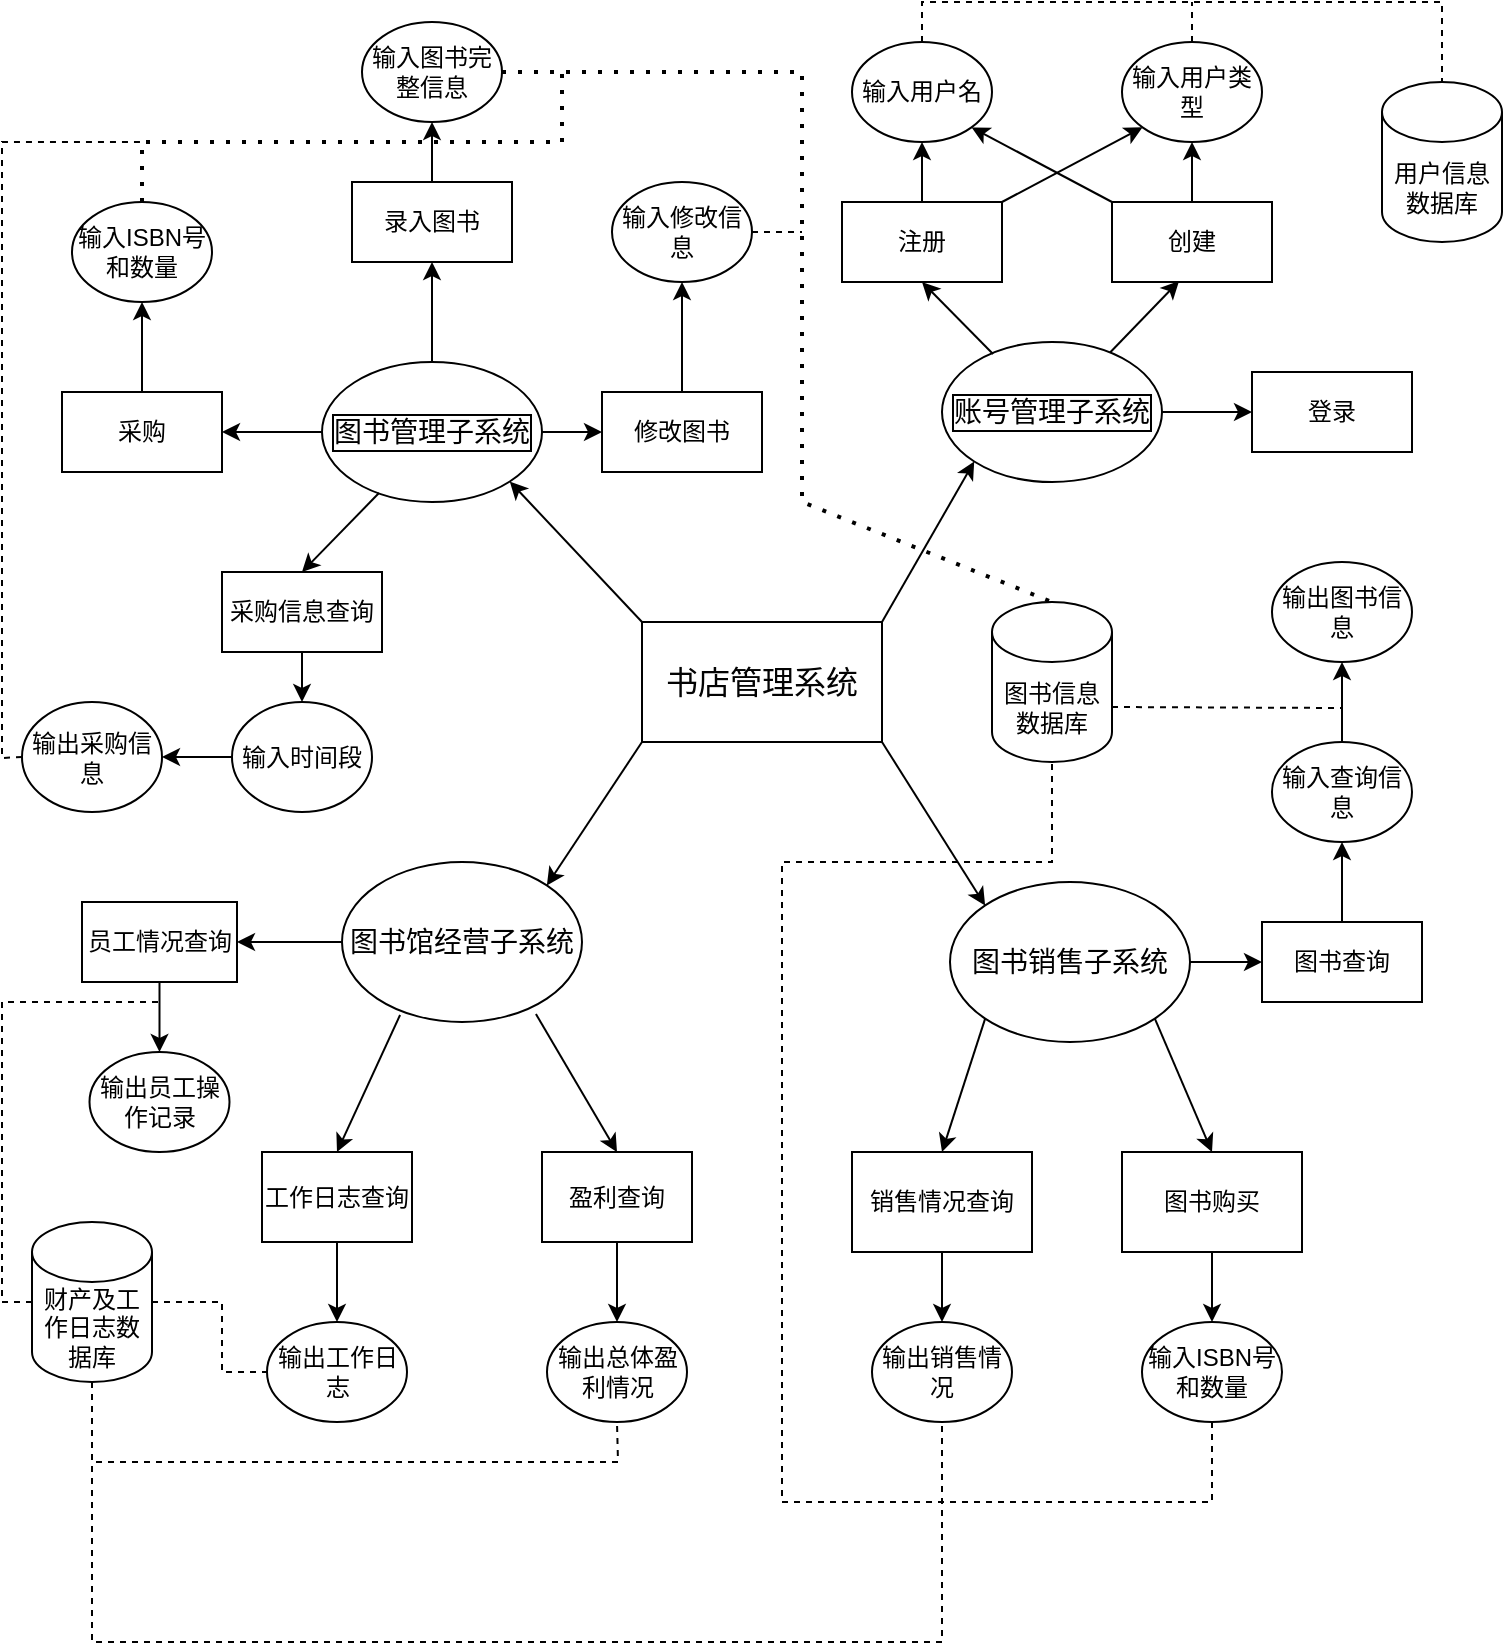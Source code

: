 <mxfile version="25.0.3">
  <diagram name="第 1 页" id="R4TEpyVaWRHAfQZKu45M">
    <mxGraphModel dx="1026" dy="471" grid="1" gridSize="10" guides="1" tooltips="1" connect="1" arrows="1" fold="1" page="1" pageScale="1" pageWidth="827" pageHeight="1169" math="0" shadow="0">
      <root>
        <mxCell id="0" />
        <mxCell id="1" parent="0" />
        <mxCell id="A0skXZaS7BoS2G26XvCz-3" value="" style="endArrow=classic;html=1;rounded=0;exitX=1;exitY=0;exitDx=0;exitDy=0;entryX=0;entryY=1;entryDx=0;entryDy=0;" parent="1" source="A0skXZaS7BoS2G26XvCz-5" target="A0skXZaS7BoS2G26XvCz-4" edge="1">
          <mxGeometry width="50" height="50" relative="1" as="geometry">
            <mxPoint x="439.079" y="219.648" as="sourcePoint" />
            <mxPoint x="530" y="180" as="targetPoint" />
            <Array as="points" />
          </mxGeometry>
        </mxCell>
        <mxCell id="A0skXZaS7BoS2G26XvCz-4" value="账号管理子系统" style="ellipse;whiteSpace=wrap;html=1;labelBorderColor=default;fontSize=14;" parent="1" vertex="1">
          <mxGeometry x="480" y="180" width="110" height="70" as="geometry" />
        </mxCell>
        <mxCell id="A0skXZaS7BoS2G26XvCz-5" value="&lt;font style=&quot;font-size: 16px;&quot;&gt;书店管理系统&lt;/font&gt;" style="rounded=0;whiteSpace=wrap;html=1;fontColor=#030303;" parent="1" vertex="1">
          <mxGeometry x="330" y="320" width="120" height="60" as="geometry" />
        </mxCell>
        <mxCell id="A0skXZaS7BoS2G26XvCz-6" value="" style="endArrow=classic;html=1;rounded=0;entryX=0.5;entryY=1;entryDx=0;entryDy=0;exitX=0.232;exitY=0.086;exitDx=0;exitDy=0;exitPerimeter=0;" parent="1" source="A0skXZaS7BoS2G26XvCz-4" target="A0skXZaS7BoS2G26XvCz-7" edge="1">
          <mxGeometry width="50" height="50" relative="1" as="geometry">
            <mxPoint x="506" y="180" as="sourcePoint" />
            <mxPoint x="510" y="80" as="targetPoint" />
          </mxGeometry>
        </mxCell>
        <mxCell id="A0skXZaS7BoS2G26XvCz-7" value="注册" style="rounded=0;whiteSpace=wrap;html=1;" parent="1" vertex="1">
          <mxGeometry x="430" y="110" width="80" height="40" as="geometry" />
        </mxCell>
        <mxCell id="A0skXZaS7BoS2G26XvCz-8" value="" style="endArrow=classic;html=1;rounded=0;exitX=1;exitY=0.5;exitDx=0;exitDy=0;entryX=0;entryY=0.5;entryDx=0;entryDy=0;" parent="1" source="A0skXZaS7BoS2G26XvCz-4" target="A0skXZaS7BoS2G26XvCz-9" edge="1">
          <mxGeometry width="50" height="50" relative="1" as="geometry">
            <mxPoint x="430" y="70" as="sourcePoint" />
            <mxPoint x="700" y="170" as="targetPoint" />
          </mxGeometry>
        </mxCell>
        <mxCell id="A0skXZaS7BoS2G26XvCz-9" value="登录" style="rounded=0;whiteSpace=wrap;html=1;" parent="1" vertex="1">
          <mxGeometry x="635" y="195" width="80" height="40" as="geometry" />
        </mxCell>
        <mxCell id="A0skXZaS7BoS2G26XvCz-46" style="edgeStyle=orthogonalEdgeStyle;rounded=0;orthogonalLoop=1;jettySize=auto;html=1;exitX=0;exitY=0.5;exitDx=0;exitDy=0;entryX=1;entryY=0.5;entryDx=0;entryDy=0;" parent="1" source="A0skXZaS7BoS2G26XvCz-11" target="A0skXZaS7BoS2G26XvCz-43" edge="1">
          <mxGeometry relative="1" as="geometry" />
        </mxCell>
        <mxCell id="A0skXZaS7BoS2G26XvCz-11" value="图书管理子系统" style="ellipse;whiteSpace=wrap;html=1;labelBorderColor=default;fontSize=14;" parent="1" vertex="1">
          <mxGeometry x="170" y="190" width="110" height="70" as="geometry" />
        </mxCell>
        <mxCell id="A0skXZaS7BoS2G26XvCz-14" value="" style="endArrow=classic;html=1;rounded=0;exitX=1;exitY=1;exitDx=0;exitDy=0;entryX=0;entryY=0;entryDx=0;entryDy=0;" parent="1" source="A0skXZaS7BoS2G26XvCz-5" target="A0skXZaS7BoS2G26XvCz-26" edge="1">
          <mxGeometry width="50" height="50" relative="1" as="geometry">
            <mxPoint x="430" y="400" as="sourcePoint" />
            <mxPoint x="531.52" y="462.48" as="targetPoint" />
          </mxGeometry>
        </mxCell>
        <mxCell id="A0skXZaS7BoS2G26XvCz-15" value="" style="endArrow=classic;html=1;rounded=0;exitX=0;exitY=0;exitDx=0;exitDy=0;entryX=1;entryY=1;entryDx=0;entryDy=0;" parent="1" source="A0skXZaS7BoS2G26XvCz-5" target="A0skXZaS7BoS2G26XvCz-11" edge="1">
          <mxGeometry width="50" height="50" relative="1" as="geometry">
            <mxPoint x="430" y="100" as="sourcePoint" />
            <mxPoint x="480" y="50" as="targetPoint" />
          </mxGeometry>
        </mxCell>
        <mxCell id="A0skXZaS7BoS2G26XvCz-19" value="" style="endArrow=classic;html=1;rounded=0;exitX=0.5;exitY=0;exitDx=0;exitDy=0;entryX=0.5;entryY=1;entryDx=0;entryDy=0;" parent="1" source="A0skXZaS7BoS2G26XvCz-7" target="A0skXZaS7BoS2G26XvCz-20" edge="1">
          <mxGeometry width="50" height="50" relative="1" as="geometry">
            <mxPoint x="310" y="90" as="sourcePoint" />
            <mxPoint x="500" y="60" as="targetPoint" />
            <Array as="points" />
          </mxGeometry>
        </mxCell>
        <mxCell id="A0skXZaS7BoS2G26XvCz-20" value="输入用户名" style="ellipse;whiteSpace=wrap;html=1;" parent="1" vertex="1">
          <mxGeometry x="435" y="30" width="70" height="50" as="geometry" />
        </mxCell>
        <mxCell id="A0skXZaS7BoS2G26XvCz-21" value="输入用户类型" style="ellipse;whiteSpace=wrap;html=1;" parent="1" vertex="1">
          <mxGeometry x="570" y="30" width="70" height="50" as="geometry" />
        </mxCell>
        <mxCell id="A0skXZaS7BoS2G26XvCz-22" value="" style="endArrow=classic;html=1;rounded=0;exitX=1;exitY=0;exitDx=0;exitDy=0;entryX=0;entryY=1;entryDx=0;entryDy=0;" parent="1" source="A0skXZaS7BoS2G26XvCz-7" target="A0skXZaS7BoS2G26XvCz-21" edge="1">
          <mxGeometry width="50" height="50" relative="1" as="geometry">
            <mxPoint x="750" y="170" as="sourcePoint" />
            <mxPoint x="715" y="149" as="targetPoint" />
            <Array as="points" />
          </mxGeometry>
        </mxCell>
        <mxCell id="A0skXZaS7BoS2G26XvCz-23" value="" style="endArrow=classic;html=1;rounded=0;exitX=0.5;exitY=0;exitDx=0;exitDy=0;entryX=0.5;entryY=1;entryDx=0;entryDy=0;" parent="1" source="A0skXZaS7BoS2G26XvCz-11" target="A0skXZaS7BoS2G26XvCz-24" edge="1">
          <mxGeometry width="50" height="50" relative="1" as="geometry">
            <mxPoint x="430" y="300" as="sourcePoint" />
            <mxPoint x="225" y="140" as="targetPoint" />
          </mxGeometry>
        </mxCell>
        <mxCell id="A0skXZaS7BoS2G26XvCz-24" value="录入图书" style="rounded=0;whiteSpace=wrap;html=1;" parent="1" vertex="1">
          <mxGeometry x="185" y="100" width="80" height="40" as="geometry" />
        </mxCell>
        <mxCell id="A0skXZaS7BoS2G26XvCz-26" value="&lt;font style=&quot;font-size: 14px;&quot;&gt;图书销售子系统&lt;/font&gt;" style="ellipse;whiteSpace=wrap;html=1;" parent="1" vertex="1">
          <mxGeometry x="484" y="450" width="120" height="80" as="geometry" />
        </mxCell>
        <mxCell id="A0skXZaS7BoS2G26XvCz-33" style="edgeStyle=orthogonalEdgeStyle;rounded=0;orthogonalLoop=1;jettySize=auto;html=1;exitX=0.5;exitY=0;exitDx=0;exitDy=0;entryX=0.5;entryY=1;entryDx=0;entryDy=0;" parent="1" source="A0skXZaS7BoS2G26XvCz-27" target="A0skXZaS7BoS2G26XvCz-30" edge="1">
          <mxGeometry relative="1" as="geometry" />
        </mxCell>
        <mxCell id="A0skXZaS7BoS2G26XvCz-27" value="图书查询" style="rounded=0;whiteSpace=wrap;html=1;" parent="1" vertex="1">
          <mxGeometry x="640" y="470" width="80" height="40" as="geometry" />
        </mxCell>
        <mxCell id="A0skXZaS7BoS2G26XvCz-28" value="" style="endArrow=classic;html=1;rounded=0;exitX=1;exitY=0.5;exitDx=0;exitDy=0;entryX=0;entryY=0.5;entryDx=0;entryDy=0;" parent="1" source="A0skXZaS7BoS2G26XvCz-26" target="A0skXZaS7BoS2G26XvCz-27" edge="1">
          <mxGeometry width="50" height="50" relative="1" as="geometry">
            <mxPoint x="430" y="300" as="sourcePoint" />
            <mxPoint x="690" y="474" as="targetPoint" />
          </mxGeometry>
        </mxCell>
        <mxCell id="A0skXZaS7BoS2G26XvCz-34" style="edgeStyle=orthogonalEdgeStyle;rounded=0;orthogonalLoop=1;jettySize=auto;html=1;exitX=0.5;exitY=0;exitDx=0;exitDy=0;entryX=0.5;entryY=1;entryDx=0;entryDy=0;" parent="1" source="A0skXZaS7BoS2G26XvCz-30" target="A0skXZaS7BoS2G26XvCz-31" edge="1">
          <mxGeometry relative="1" as="geometry" />
        </mxCell>
        <mxCell id="A0skXZaS7BoS2G26XvCz-30" value="输入查询信息" style="ellipse;whiteSpace=wrap;html=1;" parent="1" vertex="1">
          <mxGeometry x="645" y="380" width="70" height="50" as="geometry" />
        </mxCell>
        <mxCell id="A0skXZaS7BoS2G26XvCz-31" value="输出图书信息" style="ellipse;whiteSpace=wrap;html=1;" parent="1" vertex="1">
          <mxGeometry x="645" y="290" width="70" height="50" as="geometry" />
        </mxCell>
        <mxCell id="A0skXZaS7BoS2G26XvCz-35" value="图书购买" style="rounded=0;whiteSpace=wrap;html=1;" parent="1" vertex="1">
          <mxGeometry x="570" y="585" width="90" height="50" as="geometry" />
        </mxCell>
        <mxCell id="A0skXZaS7BoS2G26XvCz-37" value="" style="endArrow=classic;html=1;rounded=0;exitX=1;exitY=1;exitDx=0;exitDy=0;entryX=0.5;entryY=0;entryDx=0;entryDy=0;" parent="1" source="A0skXZaS7BoS2G26XvCz-26" target="A0skXZaS7BoS2G26XvCz-35" edge="1">
          <mxGeometry width="50" height="50" relative="1" as="geometry">
            <mxPoint x="340" y="464.63" as="sourcePoint" />
            <mxPoint x="360.299" y="515.376" as="targetPoint" />
          </mxGeometry>
        </mxCell>
        <mxCell id="A0skXZaS7BoS2G26XvCz-38" value="输入ISBN号和数量" style="ellipse;whiteSpace=wrap;html=1;" parent="1" vertex="1">
          <mxGeometry x="580" y="670" width="70" height="50" as="geometry" />
        </mxCell>
        <mxCell id="A0skXZaS7BoS2G26XvCz-39" value="" style="endArrow=classic;html=1;rounded=0;exitX=0.5;exitY=1;exitDx=0;exitDy=0;entryX=0.5;entryY=0;entryDx=0;entryDy=0;" parent="1" source="A0skXZaS7BoS2G26XvCz-35" target="A0skXZaS7BoS2G26XvCz-38" edge="1">
          <mxGeometry width="50" height="50" relative="1" as="geometry">
            <mxPoint x="430" y="500" as="sourcePoint" />
            <mxPoint x="480" y="450" as="targetPoint" />
          </mxGeometry>
        </mxCell>
        <mxCell id="A0skXZaS7BoS2G26XvCz-40" value="输入图书完整信息" style="ellipse;whiteSpace=wrap;html=1;" parent="1" vertex="1">
          <mxGeometry x="190" y="20" width="70" height="50" as="geometry" />
        </mxCell>
        <mxCell id="A0skXZaS7BoS2G26XvCz-41" value="" style="endArrow=classic;html=1;rounded=0;exitX=0.5;exitY=0;exitDx=0;exitDy=0;entryX=0.5;entryY=1;entryDx=0;entryDy=0;" parent="1" source="A0skXZaS7BoS2G26XvCz-24" target="A0skXZaS7BoS2G26XvCz-40" edge="1">
          <mxGeometry width="50" height="50" relative="1" as="geometry">
            <mxPoint x="430" y="200" as="sourcePoint" />
            <mxPoint x="480" y="150" as="targetPoint" />
          </mxGeometry>
        </mxCell>
        <mxCell id="A0skXZaS7BoS2G26XvCz-42" value="输入ISBN号和数量" style="ellipse;whiteSpace=wrap;html=1;" parent="1" vertex="1">
          <mxGeometry x="45" y="110" width="70" height="50" as="geometry" />
        </mxCell>
        <mxCell id="A0skXZaS7BoS2G26XvCz-47" style="edgeStyle=orthogonalEdgeStyle;rounded=0;orthogonalLoop=1;jettySize=auto;html=1;exitX=0.5;exitY=0;exitDx=0;exitDy=0;entryX=0.5;entryY=1;entryDx=0;entryDy=0;" parent="1" source="A0skXZaS7BoS2G26XvCz-43" target="A0skXZaS7BoS2G26XvCz-42" edge="1">
          <mxGeometry relative="1" as="geometry" />
        </mxCell>
        <mxCell id="A0skXZaS7BoS2G26XvCz-43" value="采购" style="rounded=0;whiteSpace=wrap;html=1;" parent="1" vertex="1">
          <mxGeometry x="40" y="205" width="80" height="40" as="geometry" />
        </mxCell>
        <mxCell id="A0skXZaS7BoS2G26XvCz-44" value="修改图书" style="rounded=0;whiteSpace=wrap;html=1;" parent="1" vertex="1">
          <mxGeometry x="310" y="205" width="80" height="40" as="geometry" />
        </mxCell>
        <mxCell id="A0skXZaS7BoS2G26XvCz-45" value="" style="endArrow=classic;html=1;rounded=0;exitX=1;exitY=0.5;exitDx=0;exitDy=0;entryX=0;entryY=0.5;entryDx=0;entryDy=0;" parent="1" source="A0skXZaS7BoS2G26XvCz-11" target="A0skXZaS7BoS2G26XvCz-44" edge="1">
          <mxGeometry width="50" height="50" relative="1" as="geometry">
            <mxPoint x="430" y="200" as="sourcePoint" />
            <mxPoint x="480" y="150" as="targetPoint" />
          </mxGeometry>
        </mxCell>
        <mxCell id="A0skXZaS7BoS2G26XvCz-48" value="" style="endArrow=classic;html=1;rounded=0;exitX=0.5;exitY=0;exitDx=0;exitDy=0;entryX=0.5;entryY=1;entryDx=0;entryDy=0;" parent="1" source="A0skXZaS7BoS2G26XvCz-44" target="A0skXZaS7BoS2G26XvCz-50" edge="1">
          <mxGeometry width="50" height="50" relative="1" as="geometry">
            <mxPoint x="430" y="200" as="sourcePoint" />
            <mxPoint x="350" y="150" as="targetPoint" />
          </mxGeometry>
        </mxCell>
        <mxCell id="A0skXZaS7BoS2G26XvCz-50" value="输入修改信息" style="ellipse;whiteSpace=wrap;html=1;" parent="1" vertex="1">
          <mxGeometry x="315" y="100" width="70" height="50" as="geometry" />
        </mxCell>
        <mxCell id="A0skXZaS7BoS2G26XvCz-51" value="创建" style="rounded=0;whiteSpace=wrap;html=1;" parent="1" vertex="1">
          <mxGeometry x="565" y="110" width="80" height="40" as="geometry" />
        </mxCell>
        <mxCell id="A0skXZaS7BoS2G26XvCz-52" value="" style="endArrow=classic;html=1;rounded=0;entryX=0.419;entryY=0.988;entryDx=0;entryDy=0;entryPerimeter=0;" parent="1" source="A0skXZaS7BoS2G26XvCz-4" target="A0skXZaS7BoS2G26XvCz-51" edge="1">
          <mxGeometry width="50" height="50" relative="1" as="geometry">
            <mxPoint x="430" y="200" as="sourcePoint" />
            <mxPoint x="480" y="150" as="targetPoint" />
          </mxGeometry>
        </mxCell>
        <mxCell id="A0skXZaS7BoS2G26XvCz-54" value="" style="endArrow=classic;html=1;rounded=0;exitX=0;exitY=0;exitDx=0;exitDy=0;entryX=1;entryY=1;entryDx=0;entryDy=0;" parent="1" source="A0skXZaS7BoS2G26XvCz-51" target="A0skXZaS7BoS2G26XvCz-20" edge="1">
          <mxGeometry width="50" height="50" relative="1" as="geometry">
            <mxPoint x="430" y="200" as="sourcePoint" />
            <mxPoint x="480" y="150" as="targetPoint" />
          </mxGeometry>
        </mxCell>
        <mxCell id="A0skXZaS7BoS2G26XvCz-56" value="" style="endArrow=classic;html=1;rounded=0;exitX=0.5;exitY=0;exitDx=0;exitDy=0;entryX=0.5;entryY=1;entryDx=0;entryDy=0;" parent="1" source="A0skXZaS7BoS2G26XvCz-51" target="A0skXZaS7BoS2G26XvCz-21" edge="1">
          <mxGeometry width="50" height="50" relative="1" as="geometry">
            <mxPoint x="430" y="200" as="sourcePoint" />
            <mxPoint x="480" y="150" as="targetPoint" />
          </mxGeometry>
        </mxCell>
        <mxCell id="A0skXZaS7BoS2G26XvCz-57" value="&lt;span style=&quot;font-size: 14px;&quot;&gt;图书馆经营子系统&lt;/span&gt;" style="ellipse;whiteSpace=wrap;html=1;" parent="1" vertex="1">
          <mxGeometry x="180" y="440" width="120" height="80" as="geometry" />
        </mxCell>
        <mxCell id="A0skXZaS7BoS2G26XvCz-58" value="销售情况查询" style="rounded=0;whiteSpace=wrap;html=1;" parent="1" vertex="1">
          <mxGeometry x="435" y="585" width="90" height="50" as="geometry" />
        </mxCell>
        <mxCell id="A0skXZaS7BoS2G26XvCz-59" value="" style="endArrow=classic;html=1;rounded=0;exitX=0;exitY=1;exitDx=0;exitDy=0;entryX=0.5;entryY=0;entryDx=0;entryDy=0;" parent="1" source="A0skXZaS7BoS2G26XvCz-26" target="A0skXZaS7BoS2G26XvCz-58" edge="1">
          <mxGeometry width="50" height="50" relative="1" as="geometry">
            <mxPoint x="430" y="500" as="sourcePoint" />
            <mxPoint x="480" y="450" as="targetPoint" />
          </mxGeometry>
        </mxCell>
        <mxCell id="A0skXZaS7BoS2G26XvCz-60" value="" style="endArrow=classic;html=1;rounded=0;exitX=0;exitY=1;exitDx=0;exitDy=0;entryX=1;entryY=0;entryDx=0;entryDy=0;" parent="1" source="A0skXZaS7BoS2G26XvCz-5" target="A0skXZaS7BoS2G26XvCz-57" edge="1">
          <mxGeometry width="50" height="50" relative="1" as="geometry">
            <mxPoint x="430" y="500" as="sourcePoint" />
            <mxPoint x="480" y="450" as="targetPoint" />
          </mxGeometry>
        </mxCell>
        <mxCell id="A0skXZaS7BoS2G26XvCz-65" style="edgeStyle=orthogonalEdgeStyle;rounded=0;orthogonalLoop=1;jettySize=auto;html=1;exitX=0.5;exitY=1;exitDx=0;exitDy=0;entryX=0.5;entryY=0;entryDx=0;entryDy=0;" parent="1" source="A0skXZaS7BoS2G26XvCz-61" target="A0skXZaS7BoS2G26XvCz-62" edge="1">
          <mxGeometry relative="1" as="geometry" />
        </mxCell>
        <mxCell id="A0skXZaS7BoS2G26XvCz-61" value="采购信息查询" style="rounded=0;whiteSpace=wrap;html=1;" parent="1" vertex="1">
          <mxGeometry x="120" y="295" width="80" height="40" as="geometry" />
        </mxCell>
        <mxCell id="A0skXZaS7BoS2G26XvCz-66" style="edgeStyle=orthogonalEdgeStyle;rounded=0;orthogonalLoop=1;jettySize=auto;html=1;exitX=0;exitY=0.5;exitDx=0;exitDy=0;entryX=1;entryY=0.5;entryDx=0;entryDy=0;" parent="1" source="A0skXZaS7BoS2G26XvCz-62" target="A0skXZaS7BoS2G26XvCz-63" edge="1">
          <mxGeometry relative="1" as="geometry" />
        </mxCell>
        <mxCell id="A0skXZaS7BoS2G26XvCz-62" value="输入时间段" style="ellipse;whiteSpace=wrap;html=1;" parent="1" vertex="1">
          <mxGeometry x="125" y="360" width="70" height="55" as="geometry" />
        </mxCell>
        <mxCell id="A0skXZaS7BoS2G26XvCz-63" value="输出采购信息" style="ellipse;whiteSpace=wrap;html=1;" parent="1" vertex="1">
          <mxGeometry x="20" y="360" width="70" height="55" as="geometry" />
        </mxCell>
        <mxCell id="A0skXZaS7BoS2G26XvCz-64" value="" style="endArrow=classic;html=1;rounded=0;exitX=0.259;exitY=0.936;exitDx=0;exitDy=0;exitPerimeter=0;entryX=0.5;entryY=0;entryDx=0;entryDy=0;" parent="1" source="A0skXZaS7BoS2G26XvCz-11" target="A0skXZaS7BoS2G26XvCz-61" edge="1">
          <mxGeometry width="50" height="50" relative="1" as="geometry">
            <mxPoint x="430" y="400" as="sourcePoint" />
            <mxPoint x="480" y="350" as="targetPoint" />
          </mxGeometry>
        </mxCell>
        <mxCell id="A0skXZaS7BoS2G26XvCz-67" value="输出销售情况" style="ellipse;whiteSpace=wrap;html=1;" parent="1" vertex="1">
          <mxGeometry x="445" y="670" width="70" height="50" as="geometry" />
        </mxCell>
        <mxCell id="A0skXZaS7BoS2G26XvCz-69" value="" style="endArrow=classic;html=1;rounded=0;exitX=0.5;exitY=1;exitDx=0;exitDy=0;" parent="1" source="A0skXZaS7BoS2G26XvCz-58" target="A0skXZaS7BoS2G26XvCz-67" edge="1">
          <mxGeometry width="50" height="50" relative="1" as="geometry">
            <mxPoint x="430" y="600" as="sourcePoint" />
            <mxPoint x="480" y="550" as="targetPoint" />
          </mxGeometry>
        </mxCell>
        <mxCell id="A0skXZaS7BoS2G26XvCz-70" value="盈利查询" style="rounded=0;whiteSpace=wrap;html=1;" parent="1" vertex="1">
          <mxGeometry x="280" y="585" width="75" height="45" as="geometry" />
        </mxCell>
        <mxCell id="A0skXZaS7BoS2G26XvCz-71" value="" style="endArrow=classic;html=1;rounded=0;exitX=0.5;exitY=1;exitDx=0;exitDy=0;entryX=0.5;entryY=0;entryDx=0;entryDy=0;" parent="1" source="A0skXZaS7BoS2G26XvCz-70" target="A0skXZaS7BoS2G26XvCz-72" edge="1">
          <mxGeometry width="50" height="50" relative="1" as="geometry">
            <mxPoint x="390" y="610" as="sourcePoint" />
            <mxPoint x="390" y="650" as="targetPoint" />
          </mxGeometry>
        </mxCell>
        <mxCell id="A0skXZaS7BoS2G26XvCz-72" value="输出总体盈利情况" style="ellipse;whiteSpace=wrap;html=1;" parent="1" vertex="1">
          <mxGeometry x="282.5" y="670" width="70" height="50" as="geometry" />
        </mxCell>
        <mxCell id="A0skXZaS7BoS2G26XvCz-73" value="工作日志查询" style="rounded=0;whiteSpace=wrap;html=1;" parent="1" vertex="1">
          <mxGeometry x="140" y="585" width="75" height="45" as="geometry" />
        </mxCell>
        <mxCell id="A0skXZaS7BoS2G26XvCz-74" value="输出工作日志" style="ellipse;whiteSpace=wrap;html=1;" parent="1" vertex="1">
          <mxGeometry x="142.5" y="670" width="70" height="50" as="geometry" />
        </mxCell>
        <mxCell id="A0skXZaS7BoS2G26XvCz-75" value="" style="endArrow=classic;html=1;rounded=0;exitX=0.5;exitY=1;exitDx=0;exitDy=0;entryX=0.5;entryY=0;entryDx=0;entryDy=0;" parent="1" source="A0skXZaS7BoS2G26XvCz-73" target="A0skXZaS7BoS2G26XvCz-74" edge="1">
          <mxGeometry width="50" height="50" relative="1" as="geometry">
            <mxPoint x="430" y="600" as="sourcePoint" />
            <mxPoint x="480" y="550" as="targetPoint" />
          </mxGeometry>
        </mxCell>
        <mxCell id="A0skXZaS7BoS2G26XvCz-77" value="" style="endArrow=classic;html=1;rounded=0;exitX=0.808;exitY=0.95;exitDx=0;exitDy=0;entryX=0.5;entryY=0;entryDx=0;entryDy=0;exitPerimeter=0;" parent="1" source="A0skXZaS7BoS2G26XvCz-57" target="A0skXZaS7BoS2G26XvCz-70" edge="1">
          <mxGeometry width="50" height="50" relative="1" as="geometry">
            <mxPoint x="430" y="600" as="sourcePoint" />
            <mxPoint x="480" y="550" as="targetPoint" />
          </mxGeometry>
        </mxCell>
        <mxCell id="A0skXZaS7BoS2G26XvCz-78" value="" style="endArrow=classic;html=1;rounded=0;exitX=0.242;exitY=0.956;exitDx=0;exitDy=0;entryX=0.5;entryY=0;entryDx=0;entryDy=0;exitPerimeter=0;" parent="1" source="A0skXZaS7BoS2G26XvCz-57" target="A0skXZaS7BoS2G26XvCz-73" edge="1">
          <mxGeometry width="50" height="50" relative="1" as="geometry">
            <mxPoint x="430" y="600" as="sourcePoint" />
            <mxPoint x="480" y="550" as="targetPoint" />
          </mxGeometry>
        </mxCell>
        <mxCell id="A0skXZaS7BoS2G26XvCz-80" value="员工情况查询" style="rounded=0;whiteSpace=wrap;html=1;" parent="1" vertex="1">
          <mxGeometry x="50" y="460" width="77.5" height="40" as="geometry" />
        </mxCell>
        <mxCell id="A0skXZaS7BoS2G26XvCz-81" value="" style="endArrow=classic;html=1;rounded=0;exitX=0;exitY=0.5;exitDx=0;exitDy=0;entryX=1;entryY=0.5;entryDx=0;entryDy=0;" parent="1" source="A0skXZaS7BoS2G26XvCz-57" target="A0skXZaS7BoS2G26XvCz-80" edge="1">
          <mxGeometry width="50" height="50" relative="1" as="geometry">
            <mxPoint x="430" y="500" as="sourcePoint" />
            <mxPoint x="480" y="450" as="targetPoint" />
          </mxGeometry>
        </mxCell>
        <mxCell id="A0skXZaS7BoS2G26XvCz-82" value="输出员工操作记录" style="ellipse;whiteSpace=wrap;html=1;" parent="1" vertex="1">
          <mxGeometry x="53.75" y="535" width="70" height="50" as="geometry" />
        </mxCell>
        <mxCell id="A0skXZaS7BoS2G26XvCz-83" value="" style="endArrow=classic;html=1;rounded=0;exitX=0.5;exitY=1;exitDx=0;exitDy=0;entryX=0.5;entryY=0;entryDx=0;entryDy=0;" parent="1" source="A0skXZaS7BoS2G26XvCz-80" target="A0skXZaS7BoS2G26XvCz-82" edge="1">
          <mxGeometry width="50" height="50" relative="1" as="geometry">
            <mxPoint x="390" y="570" as="sourcePoint" />
            <mxPoint x="440" y="520" as="targetPoint" />
          </mxGeometry>
        </mxCell>
        <mxCell id="A0skXZaS7BoS2G26XvCz-85" value="图书信息数据库" style="shape=cylinder3;whiteSpace=wrap;html=1;boundedLbl=1;backgroundOutline=1;size=15;" parent="1" vertex="1">
          <mxGeometry x="505" y="310" width="60" height="80" as="geometry" />
        </mxCell>
        <mxCell id="A0skXZaS7BoS2G26XvCz-91" value="" style="endArrow=none;dashed=1;html=1;dashPattern=1 3;strokeWidth=2;rounded=0;exitX=1;exitY=0.5;exitDx=0;exitDy=0;entryX=0.5;entryY=0;entryDx=0;entryDy=0;entryPerimeter=0;" parent="1" source="A0skXZaS7BoS2G26XvCz-40" target="A0skXZaS7BoS2G26XvCz-85" edge="1">
          <mxGeometry width="50" height="50" relative="1" as="geometry">
            <mxPoint x="330" y="310" as="sourcePoint" />
            <mxPoint x="400" y="270" as="targetPoint" />
            <Array as="points">
              <mxPoint x="410" y="45" />
              <mxPoint x="410" y="120" />
              <mxPoint x="410" y="260" />
            </Array>
          </mxGeometry>
        </mxCell>
        <mxCell id="A0skXZaS7BoS2G26XvCz-93" value="" style="endArrow=none;dashed=1;html=1;dashPattern=1 3;strokeWidth=2;rounded=0;exitX=0.5;exitY=0;exitDx=0;exitDy=0;" parent="1" source="A0skXZaS7BoS2G26XvCz-42" edge="1">
          <mxGeometry width="50" height="50" relative="1" as="geometry">
            <mxPoint x="330" y="110" as="sourcePoint" />
            <mxPoint x="290" y="40" as="targetPoint" />
            <Array as="points">
              <mxPoint x="80" y="80" />
              <mxPoint x="290" y="80" />
            </Array>
          </mxGeometry>
        </mxCell>
        <mxCell id="A0skXZaS7BoS2G26XvCz-94" value="" style="endArrow=none;dashed=1;html=1;rounded=0;exitX=1;exitY=0.5;exitDx=0;exitDy=0;" parent="1" source="A0skXZaS7BoS2G26XvCz-50" edge="1">
          <mxGeometry width="50" height="50" relative="1" as="geometry">
            <mxPoint x="330" y="110" as="sourcePoint" />
            <mxPoint x="410" y="125" as="targetPoint" />
          </mxGeometry>
        </mxCell>
        <mxCell id="A0skXZaS7BoS2G26XvCz-96" value="" style="endArrow=none;dashed=1;html=1;rounded=0;exitX=1;exitY=0;exitDx=0;exitDy=52.5;exitPerimeter=0;" parent="1" source="A0skXZaS7BoS2G26XvCz-85" edge="1">
          <mxGeometry width="50" height="50" relative="1" as="geometry">
            <mxPoint x="330" y="310" as="sourcePoint" />
            <mxPoint x="680" y="363" as="targetPoint" />
            <Array as="points" />
          </mxGeometry>
        </mxCell>
        <mxCell id="A0skXZaS7BoS2G26XvCz-100" value="" style="endArrow=none;dashed=1;html=1;rounded=0;exitX=0.5;exitY=1;exitDx=0;exitDy=0;entryX=0.5;entryY=1;entryDx=0;entryDy=0;entryPerimeter=0;" parent="1" source="A0skXZaS7BoS2G26XvCz-38" target="A0skXZaS7BoS2G26XvCz-85" edge="1">
          <mxGeometry width="50" height="50" relative="1" as="geometry">
            <mxPoint x="330" y="610" as="sourcePoint" />
            <mxPoint x="410" y="720" as="targetPoint" />
            <Array as="points">
              <mxPoint x="615" y="760" />
              <mxPoint x="400" y="760" />
              <mxPoint x="400" y="440" />
              <mxPoint x="535" y="440" />
            </Array>
          </mxGeometry>
        </mxCell>
        <mxCell id="A0skXZaS7BoS2G26XvCz-101" value="用户信息数据库" style="shape=cylinder3;whiteSpace=wrap;html=1;boundedLbl=1;backgroundOutline=1;size=15;" parent="1" vertex="1">
          <mxGeometry x="700" y="50" width="60" height="80" as="geometry" />
        </mxCell>
        <mxCell id="A0skXZaS7BoS2G26XvCz-102" value="" style="endArrow=none;dashed=1;html=1;rounded=0;exitX=0.5;exitY=0;exitDx=0;exitDy=0;entryX=0.5;entryY=0;entryDx=0;entryDy=0;entryPerimeter=0;" parent="1" source="A0skXZaS7BoS2G26XvCz-20" target="A0skXZaS7BoS2G26XvCz-101" edge="1">
          <mxGeometry width="50" height="50" relative="1" as="geometry">
            <mxPoint x="330" y="170" as="sourcePoint" />
            <mxPoint x="380" y="120" as="targetPoint" />
            <Array as="points">
              <mxPoint x="470" y="10" />
              <mxPoint x="730" y="10" />
            </Array>
          </mxGeometry>
        </mxCell>
        <mxCell id="A0skXZaS7BoS2G26XvCz-104" value="" style="endArrow=none;dashed=1;html=1;rounded=0;exitX=0.5;exitY=0;exitDx=0;exitDy=0;" parent="1" source="A0skXZaS7BoS2G26XvCz-21" edge="1">
          <mxGeometry width="50" height="50" relative="1" as="geometry">
            <mxPoint x="330" y="170" as="sourcePoint" />
            <mxPoint x="605" y="10" as="targetPoint" />
          </mxGeometry>
        </mxCell>
        <mxCell id="A0skXZaS7BoS2G26XvCz-105" value="财产及工作日志数据库" style="shape=cylinder3;whiteSpace=wrap;html=1;boundedLbl=1;backgroundOutline=1;size=15;" parent="1" vertex="1">
          <mxGeometry x="25" y="620" width="60" height="80" as="geometry" />
        </mxCell>
        <mxCell id="A0skXZaS7BoS2G26XvCz-106" value="" style="endArrow=none;dashed=1;html=1;rounded=0;exitX=1;exitY=0.5;exitDx=0;exitDy=0;exitPerimeter=0;entryX=0;entryY=0.5;entryDx=0;entryDy=0;" parent="1" source="A0skXZaS7BoS2G26XvCz-105" target="A0skXZaS7BoS2G26XvCz-74" edge="1">
          <mxGeometry width="50" height="50" relative="1" as="geometry">
            <mxPoint x="330" y="670" as="sourcePoint" />
            <mxPoint x="380" y="620" as="targetPoint" />
            <Array as="points">
              <mxPoint x="120" y="660" />
              <mxPoint x="120" y="695" />
            </Array>
          </mxGeometry>
        </mxCell>
        <mxCell id="A0skXZaS7BoS2G26XvCz-108" value="" style="endArrow=none;dashed=1;html=1;rounded=0;exitX=0;exitY=0.5;exitDx=0;exitDy=0;exitPerimeter=0;" parent="1" source="A0skXZaS7BoS2G26XvCz-105" edge="1">
          <mxGeometry width="50" height="50" relative="1" as="geometry">
            <mxPoint x="330" y="670" as="sourcePoint" />
            <mxPoint x="90" y="510" as="targetPoint" />
            <Array as="points">
              <mxPoint x="10" y="660" />
              <mxPoint x="10" y="510" />
            </Array>
          </mxGeometry>
        </mxCell>
        <mxCell id="A0skXZaS7BoS2G26XvCz-110" value="" style="endArrow=none;dashed=1;html=1;rounded=0;exitX=0.5;exitY=1;exitDx=0;exitDy=0;exitPerimeter=0;entryX=0.5;entryY=1;entryDx=0;entryDy=0;" parent="1" source="A0skXZaS7BoS2G26XvCz-105" target="A0skXZaS7BoS2G26XvCz-72" edge="1">
          <mxGeometry width="50" height="50" relative="1" as="geometry">
            <mxPoint x="330" y="570" as="sourcePoint" />
            <mxPoint x="55" y="600" as="targetPoint" />
            <Array as="points">
              <mxPoint x="55" y="740" />
              <mxPoint x="318" y="740" />
            </Array>
          </mxGeometry>
        </mxCell>
        <mxCell id="xwRKyPXGLDGc8udRPO6m-3" value="" style="endArrow=none;dashed=1;html=1;rounded=0;exitX=0;exitY=0.5;exitDx=0;exitDy=0;" edge="1" parent="1" source="A0skXZaS7BoS2G26XvCz-63">
          <mxGeometry width="50" height="50" relative="1" as="geometry">
            <mxPoint x="390" y="470" as="sourcePoint" />
            <mxPoint x="80" y="80" as="targetPoint" />
            <Array as="points">
              <mxPoint x="10" y="388" />
              <mxPoint x="10" y="80" />
            </Array>
          </mxGeometry>
        </mxCell>
        <mxCell id="xwRKyPXGLDGc8udRPO6m-7" value="" style="endArrow=none;dashed=1;html=1;rounded=0;entryX=0.5;entryY=1;entryDx=0;entryDy=0;exitX=0.5;exitY=1;exitDx=0;exitDy=0;exitPerimeter=0;" edge="1" parent="1" source="A0skXZaS7BoS2G26XvCz-105" target="A0skXZaS7BoS2G26XvCz-67">
          <mxGeometry width="50" height="50" relative="1" as="geometry">
            <mxPoint x="60" y="740" as="sourcePoint" />
            <mxPoint x="440" y="620" as="targetPoint" />
            <Array as="points">
              <mxPoint x="55" y="830" />
              <mxPoint x="480" y="830" />
            </Array>
          </mxGeometry>
        </mxCell>
      </root>
    </mxGraphModel>
  </diagram>
</mxfile>
